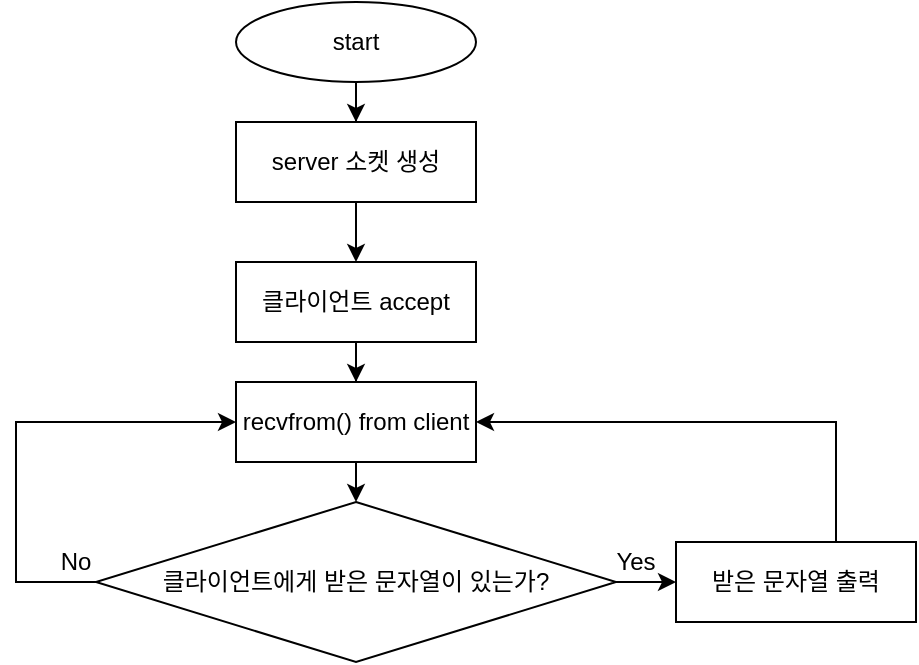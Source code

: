 <mxfile version="13.3.0" type="device"><diagram id="C5RBs43oDa-KdzZeNtuy" name="Page-1"><mxGraphModel dx="409" dy="416" grid="1" gridSize="10" guides="1" tooltips="1" connect="1" arrows="1" fold="1" page="1" pageScale="1" pageWidth="827" pageHeight="1169" math="0" shadow="0"><root><mxCell id="WIyWlLk6GJQsqaUBKTNV-0"/><mxCell id="WIyWlLk6GJQsqaUBKTNV-1" parent="WIyWlLk6GJQsqaUBKTNV-0"/><mxCell id="-gk5hreMlQxrx3BURWvK-2" style="edgeStyle=orthogonalEdgeStyle;rounded=0;orthogonalLoop=1;jettySize=auto;html=1;entryX=0.5;entryY=0;entryDx=0;entryDy=0;" edge="1" parent="WIyWlLk6GJQsqaUBKTNV-1" source="-gk5hreMlQxrx3BURWvK-0" target="-gk5hreMlQxrx3BURWvK-1"><mxGeometry relative="1" as="geometry"/></mxCell><mxCell id="-gk5hreMlQxrx3BURWvK-0" value="start" style="ellipse;whiteSpace=wrap;html=1;" vertex="1" parent="WIyWlLk6GJQsqaUBKTNV-1"><mxGeometry x="120" y="120" width="120" height="40" as="geometry"/></mxCell><mxCell id="-gk5hreMlQxrx3BURWvK-4" value="" style="edgeStyle=orthogonalEdgeStyle;rounded=0;orthogonalLoop=1;jettySize=auto;html=1;" edge="1" parent="WIyWlLk6GJQsqaUBKTNV-1" source="-gk5hreMlQxrx3BURWvK-1" target="-gk5hreMlQxrx3BURWvK-3"><mxGeometry relative="1" as="geometry"/></mxCell><mxCell id="-gk5hreMlQxrx3BURWvK-1" value="server 소켓 생성" style="rounded=0;whiteSpace=wrap;html=1;" vertex="1" parent="WIyWlLk6GJQsqaUBKTNV-1"><mxGeometry x="120" y="180" width="120" height="40" as="geometry"/></mxCell><mxCell id="-gk5hreMlQxrx3BURWvK-6" value="" style="edgeStyle=orthogonalEdgeStyle;rounded=0;orthogonalLoop=1;jettySize=auto;html=1;" edge="1" parent="WIyWlLk6GJQsqaUBKTNV-1" source="-gk5hreMlQxrx3BURWvK-3" target="-gk5hreMlQxrx3BURWvK-20"><mxGeometry relative="1" as="geometry"><mxPoint x="180" y="320" as="targetPoint"/></mxGeometry></mxCell><mxCell id="-gk5hreMlQxrx3BURWvK-3" value="클라이언트 accept" style="rounded=0;whiteSpace=wrap;html=1;" vertex="1" parent="WIyWlLk6GJQsqaUBKTNV-1"><mxGeometry x="120" y="250" width="120" height="40" as="geometry"/></mxCell><mxCell id="-gk5hreMlQxrx3BURWvK-13" value="" style="edgeStyle=orthogonalEdgeStyle;rounded=0;orthogonalLoop=1;jettySize=auto;html=1;entryX=0;entryY=0.5;entryDx=0;entryDy=0;" edge="1" parent="WIyWlLk6GJQsqaUBKTNV-1" source="-gk5hreMlQxrx3BURWvK-5" target="-gk5hreMlQxrx3BURWvK-20"><mxGeometry relative="1" as="geometry"><mxPoint x="21" y="330" as="targetPoint"/><Array as="points"><mxPoint x="10" y="410"/><mxPoint x="10" y="330"/></Array></mxGeometry></mxCell><mxCell id="-gk5hreMlQxrx3BURWvK-19" style="edgeStyle=orthogonalEdgeStyle;rounded=0;orthogonalLoop=1;jettySize=auto;html=1;exitX=1;exitY=0.5;exitDx=0;exitDy=0;" edge="1" parent="WIyWlLk6GJQsqaUBKTNV-1" source="-gk5hreMlQxrx3BURWvK-5" target="-gk5hreMlQxrx3BURWvK-9"><mxGeometry relative="1" as="geometry"/></mxCell><mxCell id="-gk5hreMlQxrx3BURWvK-5" value="클라이언트에게 받은 문자열이 있는가?" style="rhombus;whiteSpace=wrap;html=1;" vertex="1" parent="WIyWlLk6GJQsqaUBKTNV-1"><mxGeometry x="50" y="370" width="260" height="80" as="geometry"/></mxCell><mxCell id="-gk5hreMlQxrx3BURWvK-8" value="Yes" style="text;html=1;strokeColor=none;fillColor=none;align=center;verticalAlign=middle;whiteSpace=wrap;rounded=0;" vertex="1" parent="WIyWlLk6GJQsqaUBKTNV-1"><mxGeometry x="300" y="390" width="40" height="20" as="geometry"/></mxCell><mxCell id="-gk5hreMlQxrx3BURWvK-29" style="edgeStyle=orthogonalEdgeStyle;rounded=0;orthogonalLoop=1;jettySize=auto;html=1;entryX=1;entryY=0.5;entryDx=0;entryDy=0;exitX=0.5;exitY=0;exitDx=0;exitDy=0;" edge="1" parent="WIyWlLk6GJQsqaUBKTNV-1" source="-gk5hreMlQxrx3BURWvK-9" target="-gk5hreMlQxrx3BURWvK-20"><mxGeometry relative="1" as="geometry"><mxPoint x="420" y="320" as="targetPoint"/><Array as="points"><mxPoint x="420" y="330"/></Array></mxGeometry></mxCell><mxCell id="-gk5hreMlQxrx3BURWvK-9" value="받은 문자열 출력" style="rounded=0;whiteSpace=wrap;html=1;" vertex="1" parent="WIyWlLk6GJQsqaUBKTNV-1"><mxGeometry x="340" y="390" width="120" height="40" as="geometry"/></mxCell><mxCell id="-gk5hreMlQxrx3BURWvK-18" value="No" style="text;html=1;strokeColor=none;fillColor=none;align=center;verticalAlign=middle;whiteSpace=wrap;rounded=0;" vertex="1" parent="WIyWlLk6GJQsqaUBKTNV-1"><mxGeometry x="20" y="390" width="40" height="20" as="geometry"/></mxCell><mxCell id="-gk5hreMlQxrx3BURWvK-23" style="edgeStyle=orthogonalEdgeStyle;rounded=0;orthogonalLoop=1;jettySize=auto;html=1;exitX=0.5;exitY=1;exitDx=0;exitDy=0;entryX=0.5;entryY=0;entryDx=0;entryDy=0;" edge="1" parent="WIyWlLk6GJQsqaUBKTNV-1" source="-gk5hreMlQxrx3BURWvK-20" target="-gk5hreMlQxrx3BURWvK-5"><mxGeometry relative="1" as="geometry"/></mxCell><mxCell id="-gk5hreMlQxrx3BURWvK-20" value="recvfrom() from client" style="rounded=0;whiteSpace=wrap;html=1;" vertex="1" parent="WIyWlLk6GJQsqaUBKTNV-1"><mxGeometry x="120" y="310" width="120" height="40" as="geometry"/></mxCell></root></mxGraphModel></diagram></mxfile>
